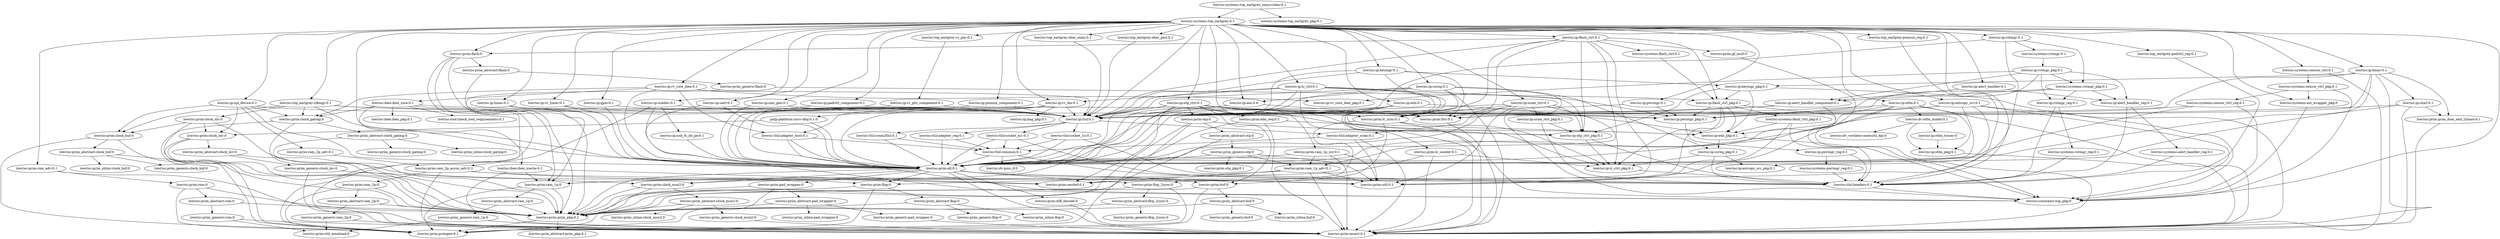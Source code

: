digraph dependencies {
"lowrisc:systems:top_earlgrey_nexysvideo:0.1"->"lowrisc:systems:top_earlgrey:0.1"
"lowrisc:systems:top_earlgrey_nexysvideo:0.1"->"lowrisc:systems:top_earlgrey_pkg:0.1"
"lowrisc:systems:top_earlgrey:0.1"->"lowrisc:ip:otp_ctrl:0.1"
"lowrisc:systems:top_earlgrey:0.1"->"lowrisc:prim:rom_adv:0.1"
"lowrisc:systems:top_earlgrey:0.1"->"lowrisc:top_earlgrey:xbar_main:0.1"
"lowrisc:systems:top_earlgrey:0.1"->"lowrisc:top_earlgrey:clkmgr:0.1"
"lowrisc:systems:top_earlgrey:0.1"->"lowrisc:ip:edn:0.1"
"lowrisc:systems:top_earlgrey:0.1"->"lowrisc:ip:pwrmgr:0.1"
"lowrisc:systems:top_earlgrey:0.1"->"lowrisc:ip:hmac:0.1"
"lowrisc:systems:top_earlgrey:0.1"->"lowrisc:prim:all:0.1"
"lowrisc:systems:top_earlgrey:0.1"->"lowrisc:ip:gpio:0.1"
"lowrisc:systems:top_earlgrey:0.1"->"lowrisc:ip:aes:0.6"
"lowrisc:systems:top_earlgrey:0.1"->"lowrisc:ip:lc_ctrl:0.1"
"lowrisc:systems:top_earlgrey:0.1"->"lowrisc:ip:csrng:0.1"
"lowrisc:systems:top_earlgrey:0.1"->"lowrisc:ip:sram_ctrl:0.1"
"lowrisc:systems:top_earlgrey:0.1"->"lowrisc:top_earlgrey:rv_plic:0.1"
"lowrisc:systems:top_earlgrey:0.1"->"lowrisc:ip:rv_core_ibex:0.1"
"lowrisc:systems:top_earlgrey:0.1"->"lowrisc:systems:sensor_ctrl:0.1"
"lowrisc:systems:top_earlgrey:0.1"->"lowrisc:ip:rv_dm:0.1"
"lowrisc:systems:top_earlgrey:0.1"->"lowrisc:ip:alert_handler:0.1"
"lowrisc:systems:top_earlgrey:0.1"->"lowrisc:ip:tlul:0.1"
"lowrisc:systems:top_earlgrey:0.1"->"lowrisc:ip:kmac:0.1"
"lowrisc:systems:top_earlgrey:0.1"->"lowrisc:ip:keymgr:0.1"
"lowrisc:systems:top_earlgrey:0.1"->"lowrisc:top_earlgrey:xbar_peri:0.1"
"lowrisc:systems:top_earlgrey:0.1"->"lowrisc:ip:flash_ctrl:0.1"
"lowrisc:systems:top_earlgrey:0.1"->"lowrisc:ip:nmi_gen:0.1"
"lowrisc:systems:top_earlgrey:0.1"->"lowrisc:prim:flash:0"
"lowrisc:systems:top_earlgrey:0.1"->"lowrisc:ip:padctrl_component:0.1"
"lowrisc:systems:top_earlgrey:0.1"->"lowrisc:ip:pinmux_component:0.1"
"lowrisc:systems:top_earlgrey:0.1"->"lowrisc:ip:uart:0.1"
"lowrisc:systems:top_earlgrey:0.1"->"lowrisc:constants:top_pkg:0"
"lowrisc:systems:top_earlgrey:0.1"->"lowrisc:systems:ast_wrapper_pkg:0"
"lowrisc:systems:top_earlgrey:0.1"->"lowrisc:tlul:headers:0.1"
"lowrisc:systems:top_earlgrey:0.1"->"lowrisc:top_earlgrey:padctrl_reg:0.1"
"lowrisc:systems:top_earlgrey:0.1"->"lowrisc:prim:ram_1p_scr:0.1"
"lowrisc:systems:top_earlgrey:0.1"->"lowrisc:ip:usbdev:0.1"
"lowrisc:systems:top_earlgrey:0.1"->"lowrisc:ip:rv_timer:0.1"
"lowrisc:systems:top_earlgrey:0.1"->"lowrisc:ip:rstmgr:0.1"
"lowrisc:systems:top_earlgrey:0.1"->"lowrisc:top_earlgrey:pinmux_reg:0.1"
"lowrisc:systems:top_earlgrey:0.1"->"lowrisc:ip:spi_device:0.1"
"lowrisc:systems:top_earlgrey:0.1"->"lowrisc:ip:otbn:0.1"
"lowrisc:systems:top_earlgrey:0.1"->"lowrisc:ip:entropy_src:0.1"
"lowrisc:prim:all:0.1"->"lowrisc:prim:flop_2sync:0"
"lowrisc:prim:all:0.1"->"lowrisc:prim:diff_decode:0"
"lowrisc:prim:all:0.1"->"lowrisc:prim:pad_wrapper:0"
"lowrisc:prim:all:0.1"->"lowrisc:prim:flop:0"
"lowrisc:prim:all:0.1"->"lowrisc:prim:prim_pkg:0.1"
"lowrisc:prim:all:0.1"->"lowrisc:prim:clock_mux2:0"
"lowrisc:prim:all:0.1"->"lowrisc:prim:buf:0"
"lowrisc:prim:all:0.1"->"lowrisc:prim:assert:0.1"
"lowrisc:prim:all:0.1"->"lowrisc:prim:util:0.1"
"lowrisc:prim:flop_2sync:0"->"lowrisc:prim:primgen:0.1"
"lowrisc:prim:flop_2sync:0"->"lowrisc:prim:prim_pkg:0.1"
"lowrisc:prim:flop_2sync:0"->"lowrisc:prim_abstract:flop_2sync:0"
"lowrisc:prim_abstract:flop_2sync:0"->"lowrisc:prim:prim_pkg:0.1"
"lowrisc:prim_abstract:flop_2sync:0"->"lowrisc:prim_generic:flop_2sync:0"
"lowrisc:prim:flop:0"->"lowrisc:prim:primgen:0.1"
"lowrisc:prim:flop:0"->"lowrisc:prim:prim_pkg:0.1"
"lowrisc:prim:flop:0"->"lowrisc:prim_abstract:flop:0"
"lowrisc:prim_abstract:flop:0"->"lowrisc:prim:prim_pkg:0.1"
"lowrisc:prim_abstract:flop:0"->"lowrisc:prim_xilinx:flop:0"
"lowrisc:prim_abstract:flop:0"->"lowrisc:prim_generic:flop:0"
"lowrisc:prim:buf:0"->"lowrisc:prim:primgen:0.1"
"lowrisc:prim:buf:0"->"lowrisc:prim:prim_pkg:0.1"
"lowrisc:prim:buf:0"->"lowrisc:prim_abstract:buf:0"
"lowrisc:prim_abstract:buf:0"->"lowrisc:prim:prim_pkg:0.1"
"lowrisc:prim_abstract:buf:0"->"lowrisc:prim_generic:buf:0"
"lowrisc:prim_abstract:buf:0"->"lowrisc:prim_xilinx:buf:0"
"lowrisc:prim:clock_mux2:0"->"lowrisc:prim:primgen:0.1"
"lowrisc:prim:clock_mux2:0"->"lowrisc:prim:prim_pkg:0.1"
"lowrisc:prim:clock_mux2:0"->"lowrisc:prim_abstract:clock_mux2:0"
"lowrisc:prim_abstract:clock_mux2:0"->"lowrisc:prim:prim_pkg:0.1"
"lowrisc:prim_abstract:clock_mux2:0"->"lowrisc:prim_xilinx:clock_mux2:0"
"lowrisc:prim_abstract:clock_mux2:0"->"lowrisc:prim_generic:clock_mux2:0"
"lowrisc:prim_generic:clock_mux2:0"->"lowrisc:prim:assert:0.1"
"lowrisc:prim:prim_pkg:0.1"->"lowrisc:prim:primgen:0.1"
"lowrisc:prim:prim_pkg:0.1"->"lowrisc:prim_abstract:prim_pkg:0.1"
"lowrisc:prim:pad_wrapper:0"->"lowrisc:prim:primgen:0.1"
"lowrisc:prim:pad_wrapper:0"->"lowrisc:prim:prim_pkg:0.1"
"lowrisc:prim:pad_wrapper:0"->"lowrisc:prim_abstract:pad_wrapper:0"
"lowrisc:prim_abstract:pad_wrapper:0"->"lowrisc:prim:prim_pkg:0.1"
"lowrisc:prim_abstract:pad_wrapper:0"->"lowrisc:prim_generic:pad_wrapper:0"
"lowrisc:prim_abstract:pad_wrapper:0"->"lowrisc:prim_xilinx:pad_wrapper:0"
"lowrisc:prim_generic:pad_wrapper:0"->"lowrisc:prim:assert:0.1"
"lowrisc:prim:diff_decode:0"->"lowrisc:prim:assert:0.1"
"lowrisc:tlul:headers:0.1"->"lowrisc:constants:top_pkg:0"
"lowrisc:systems:ast_wrapper_pkg:0"->"lowrisc:constants:top_pkg:0"
"lowrisc:systems:sensor_ctrl:0.1"->"lowrisc:prim:assert:0.1"
"lowrisc:systems:sensor_ctrl:0.1"->"lowrisc:systems:sensor_ctrl_pkg:0.1"
"lowrisc:systems:sensor_ctrl_pkg:0.1"->"lowrisc:constants:top_pkg:0"
"lowrisc:systems:sensor_ctrl_pkg:0.1"->"lowrisc:systems:ast_wrapper_pkg:0"
"lowrisc:systems:sensor_ctrl_pkg:0.1"->"lowrisc:systems:sensor_ctrl_reg:0.1"
"lowrisc:systems:sensor_ctrl_reg:0.1"->"lowrisc:prim:all:0.1"
"lowrisc:systems:sensor_ctrl_reg:0.1"->"lowrisc:ip:tlul:0.1"
"lowrisc:systems:sensor_ctrl_reg:0.1"->"lowrisc:constants:top_pkg:0"
"lowrisc:ip:pwrmgr:0.1"->"lowrisc:ip:tlul:0.1"
"lowrisc:ip:pwrmgr:0.1"->"lowrisc:ip:pwrmgr_pkg:0.1"
"lowrisc:ip:pwrmgr_pkg:0.1"->"lowrisc:ip:pwrmgr_reg:0.1"
"lowrisc:ip:pwrmgr_reg:0.1"->"lowrisc:systems:pwrmgr_reg:0.1"
"lowrisc:ip:pwrmgr_reg:0.1"->"lowrisc:tlul:headers:0.1"
"lowrisc:systems:pwrmgr_reg:0.1"->"lowrisc:tlul:headers:0.1"
"lowrisc:ip:rstmgr:0.1"->"lowrisc:ip:tlul:0.1"
"lowrisc:ip:rstmgr:0.1"->"lowrisc:systems:rstmgr:0.1"
"lowrisc:ip:rstmgr:0.1"->"lowrisc:systems:rstmgr_pkg:0.1"
"lowrisc:ip:rstmgr:0.1"->"lowrisc:prim:clock_mux2:0"
"lowrisc:systems:rstmgr:0.1"->"lowrisc:ip:rstmgr_pkg:0.1"
"lowrisc:ip:rstmgr_pkg:0.1"->"lowrisc:ip:rv_core_ibex_pkg:0.1"
"lowrisc:ip:rstmgr_pkg:0.1"->"lowrisc:ip:alert_handler_component:0.1"
"lowrisc:ip:rstmgr_pkg:0.1"->"lowrisc:ip:rstmgr_reg:0.1"
"lowrisc:ip:rstmgr_pkg:0.1"->"lowrisc:systems:rstmgr_pkg:0.1"
"lowrisc:ip:rstmgr_pkg:0.1"->"lowrisc:ip:pwrmgr_pkg:0.1"
"lowrisc:ip:rstmgr_pkg:0.1"->"lowrisc:ip:alert_handler_reg:0.1"
"lowrisc:ip:alert_handler_component:0.1"->"lowrisc:prim:all:0.1"
"lowrisc:ip:alert_handler_component:0.1"->"lowrisc:ip:tlul:0.1"
"lowrisc:ip:alert_handler_component:0.1"->"lowrisc:prim:lfsr:0.1"
"lowrisc:prim:lfsr:0.1"->"lowrisc:prim:assert:0.1"
"lowrisc:ip:alert_handler_reg:0.1"->"lowrisc:systems:alert_handler_reg:0.1"
"lowrisc:ip:alert_handler_reg:0.1"->"lowrisc:tlul:headers:0.1"
"lowrisc:systems:alert_handler_reg:0.1"->"lowrisc:tlul:headers:0.1"
"lowrisc:ip:rstmgr_reg:0.1"->"lowrisc:systems:rstmgr_reg:0.1"
"lowrisc:ip:rstmgr_reg:0.1"->"lowrisc:tlul:headers:0.1"
"lowrisc:systems:rstmgr_reg:0.1"->"lowrisc:tlul:headers:0.1"
"lowrisc:systems:rstmgr_pkg:0.1"->"lowrisc:ip:alert_handler_component:0.1"
"lowrisc:systems:rstmgr_pkg:0.1"->"lowrisc:ip:pwrmgr_pkg:0.1"
"lowrisc:systems:rstmgr_pkg:0.1"->"lowrisc:ip:alert_handler_reg:0.1"
"lowrisc:systems:rstmgr_pkg:0.1"->"lowrisc:ip:rstmgr_reg:0.1"
"lowrisc:top_earlgrey:xbar_peri:0.1"->"lowrisc:ip:tlul:0.1"
"lowrisc:top_earlgrey:xbar_main:0.1"->"lowrisc:ip:tlul:0.1"
"lowrisc:ip:usbdev:0.1"->"lowrisc:prim:all:0.1"
"lowrisc:ip:usbdev:0.1"->"lowrisc:ip:tlul:0.1"
"lowrisc:ip:usbdev:0.1"->"lowrisc:prim:ram_2p_async_adv:0.1"
"lowrisc:ip:usbdev:0.1"->"lowrisc:ip:usb_fs_nb_pe:0.1"
"lowrisc:ip:usb_fs_nb_pe:0.1"->"lowrisc:prim:all:0.1"
"lowrisc:prim:ram_2p_async_adv:0.1"->"lowrisc:prim:assert:0.1"
"lowrisc:prim:ram_2p_async_adv:0.1"->"lowrisc:prim:secded:0.1"
"lowrisc:prim:ram_2p_async_adv:0.1"->"lowrisc:prim:util:0.1"
"lowrisc:prim:ram_2p_async_adv:0.1"->"lowrisc:prim:ram_2p:0"
"lowrisc:prim:ram_2p:0"->"lowrisc:prim:primgen:0.1"
"lowrisc:prim:ram_2p:0"->"lowrisc:prim:prim_pkg:0.1"
"lowrisc:prim:ram_2p:0"->"lowrisc:prim_abstract:ram_2p:0"
"lowrisc:prim_abstract:ram_2p:0"->"lowrisc:prim_generic:ram_2p:0"
"lowrisc:prim_abstract:ram_2p:0"->"lowrisc:prim:prim_pkg:0.1"
"lowrisc:prim_generic:ram_2p:0"->"lowrisc:prim:assert:0.1"
"lowrisc:prim_generic:ram_2p:0"->"lowrisc:prim:util_memload:0"
"lowrisc:ip:lc_ctrl:0.1"->"lowrisc:ip:tlul:0.1"
"lowrisc:ip:lc_ctrl:0.1"->"lowrisc:prim:lc_sender:0.1"
"lowrisc:ip:lc_ctrl:0.1"->"lowrisc:ip:lc_ctrl_pkg:0.1"
"lowrisc:ip:lc_ctrl:0.1"->"lowrisc:ip:otp_ctrl_pkg:0.1"
"lowrisc:ip:lc_ctrl:0.1"->"lowrisc:prim:lc_sync:0.1"
"lowrisc:ip:lc_ctrl:0.1"->"lowrisc:ip:pwrmgr_pkg:0.1"
"lowrisc:ip:lc_ctrl:0.1"->"lowrisc:prim:all:0.1"
"lowrisc:ip:lc_ctrl:0.1"->"lowrisc:ip:rv_dm:0.1"
"lowrisc:ip:otp_ctrl_pkg:0.1"->"lowrisc:ip:lc_ctrl_pkg:0.1"
"lowrisc:ip:otp_ctrl_pkg:0.1"->"lowrisc:tlul:headers:0.1"
"lowrisc:ip:lc_ctrl_pkg:0.1"->"lowrisc:tlul:headers:0.1"
"lowrisc:prim:lc_sender:0.1"->"lowrisc:prim:assert:0.1"
"lowrisc:prim:lc_sender:0.1"->"lowrisc:prim:flop:0"
"lowrisc:prim:lc_sender:0.1"->"lowrisc:ip:lc_ctrl_pkg:0.1"
"lowrisc:prim:lc_sync:0.1"->"lowrisc:prim:flop_2sync:0"
"lowrisc:prim:lc_sync:0.1"->"lowrisc:prim:assert:0.1"
"lowrisc:prim:lc_sync:0.1"->"lowrisc:ip:lc_ctrl_pkg:0.1"
"lowrisc:prim:lc_sync:0.1"->"lowrisc:prim:buf:0"
"lowrisc:ip:otp_ctrl:0.1"->"lowrisc:ip:tlul:0.1"
"lowrisc:ip:otp_ctrl:0.1"->"lowrisc:prim:edn_req:0.1"
"lowrisc:ip:otp_ctrl:0.1"->"lowrisc:prim:ram_1p:0"
"lowrisc:ip:otp_ctrl:0.1"->"lowrisc:ip:edn_pkg:0.1"
"lowrisc:ip:otp_ctrl:0.1"->"lowrisc:ip:otp_ctrl_pkg:0.1"
"lowrisc:ip:otp_ctrl:0.1"->"lowrisc:prim:lfsr:0.1"
"lowrisc:ip:otp_ctrl:0.1"->"lowrisc:prim:lc_sync:0.1"
"lowrisc:ip:otp_ctrl:0.1"->"lowrisc:ip:pwrmgr_pkg:0.1"
"lowrisc:ip:otp_ctrl:0.1"->"lowrisc:prim:buf:0"
"lowrisc:ip:otp_ctrl:0.1"->"lowrisc:prim:all:0.1"
"lowrisc:ip:otp_ctrl:0.1"->"lowrisc:prim:otp:0"
"lowrisc:ip:otp_ctrl:0.1"->"lowrisc:prim:secded:0.1"
"lowrisc:ip:edn_pkg:0.1"->"lowrisc:ip:csrng_pkg:0.1"
"lowrisc:ip:edn_pkg:0.1"->"lowrisc:tlul:headers:0.1"
"lowrisc:ip:csrng_pkg:0.1"->"lowrisc:ip:entropy_src_pkg:0.1"
"lowrisc:ip:csrng_pkg:0.1"->"lowrisc:ip:lc_ctrl_pkg:0.1"
"lowrisc:ip:csrng_pkg:0.1"->"lowrisc:tlul:headers:0.1"
"lowrisc:prim:edn_req:0.1"->"lowrisc:prim:all:0.1"
"lowrisc:prim:edn_req:0.1"->"lowrisc:prim:assert:0.1"
"lowrisc:prim:edn_req:0.1"->"lowrisc:ip:edn_pkg:0.1"
"lowrisc:prim:otp:0"->"lowrisc:prim:primgen:0.1"
"lowrisc:prim:otp:0"->"lowrisc:prim:prim_pkg:0.1"
"lowrisc:prim:otp:0"->"lowrisc:prim_abstract:otp:0"
"lowrisc:prim:otp:0"->"lowrisc:ip:otp_ctrl_pkg:0.1"
"lowrisc:prim_abstract:otp:0"->"lowrisc:prim:prim_pkg:0.1"
"lowrisc:prim_abstract:otp:0"->"lowrisc:prim_generic:otp:0"
"lowrisc:prim_generic:otp:0"->"lowrisc:prim:all:0.1"
"lowrisc:prim_generic:otp:0"->"lowrisc:prim:otp_pkg:0.1"
"lowrisc:prim_generic:otp:0"->"lowrisc:prim:ram_1p_adv:0.1"
"lowrisc:prim_generic:otp:0"->"lowrisc:prim:util:0.1"
"lowrisc:prim:ram_1p_adv:0.1"->"lowrisc:prim:assert:0.1"
"lowrisc:prim:ram_1p_adv:0.1"->"lowrisc:prim:secded:0.1"
"lowrisc:prim:ram_1p_adv:0.1"->"lowrisc:prim:util:0.1"
"lowrisc:prim:ram_1p_adv:0.1"->"lowrisc:prim:ram_1p:0"
"lowrisc:prim:ram_1p:0"->"lowrisc:prim:primgen:0.1"
"lowrisc:prim:ram_1p:0"->"lowrisc:prim:prim_pkg:0.1"
"lowrisc:prim:ram_1p:0"->"lowrisc:prim_abstract:ram_1p:0"
"lowrisc:prim_abstract:ram_1p:0"->"lowrisc:prim:prim_pkg:0.1"
"lowrisc:prim_abstract:ram_1p:0"->"lowrisc:prim_generic:ram_1p:0"
"lowrisc:prim_generic:ram_1p:0"->"lowrisc:prim:assert:0.1"
"lowrisc:prim_generic:ram_1p:0"->"lowrisc:prim:util_memload:0"
"lowrisc:ip:nmi_gen:0.1"->"lowrisc:prim:all:0.1"
"lowrisc:ip:nmi_gen:0.1"->"lowrisc:ip:tlul:0.1"
"lowrisc:ip:keymgr:0.1"->"lowrisc:ip:tlul:0.1"
"lowrisc:ip:keymgr:0.1"->"lowrisc:prim:lfsr:0.1"
"lowrisc:ip:keymgr:0.1"->"lowrisc:prim:lc_sync:0.1"
"lowrisc:ip:keymgr:0.1"->"lowrisc:prim:all:0.1"
"lowrisc:ip:keymgr:0.1"->"lowrisc:ip:keymgr_pkg:0.1"
"lowrisc:ip:keymgr_pkg:0.1"->"lowrisc:constants:top_pkg:0"
"lowrisc:ip:keymgr_pkg:0.1"->"lowrisc:ip:flash_ctrl_pkg:0.1"
"lowrisc:ip:keymgr_pkg:0.1"->"lowrisc:ip:edn_pkg:0.1"
"lowrisc:ip:keymgr_pkg:0.1"->"lowrisc:ip:otp_ctrl_pkg:0.1"
"lowrisc:ip:flash_ctrl_pkg:0.1"->"lowrisc:systems:flash_ctrl_pkg:0.1"
"lowrisc:ip:flash_ctrl_pkg:0.1"->"lowrisc:ip:lc_ctrl_pkg:0.1"
"lowrisc:ip:flash_ctrl_pkg:0.1"->"lowrisc:ip:pwrmgr_pkg:0.1"
"lowrisc:ip:flash_ctrl_pkg:0.1"->"lowrisc:constants:top_pkg:0"
"lowrisc:ip:flash_ctrl_pkg:0.1"->"lowrisc:ip:edn_pkg:0.1"
"lowrisc:ip:flash_ctrl_pkg:0.1"->"lowrisc:prim:util:0.1"
"lowrisc:systems:flash_ctrl_pkg:0.1"->"lowrisc:constants:top_pkg:0"
"lowrisc:systems:flash_ctrl_pkg:0.1"->"lowrisc:ip:edn_pkg:0.1"
"lowrisc:systems:flash_ctrl_pkg:0.1"->"lowrisc:prim:util:0.1"
"lowrisc:ip:sram_ctrl:0.1"->"lowrisc:ip:tlul:0.1"
"lowrisc:ip:sram_ctrl:0.1"->"lowrisc:ip:lc_ctrl_pkg:0.1"
"lowrisc:ip:sram_ctrl:0.1"->"lowrisc:tlul:adapter_sram:0.1"
"lowrisc:ip:sram_ctrl:0.1"->"lowrisc:ip:sram_ctrl_pkg:0.1"
"lowrisc:ip:sram_ctrl:0.1"->"lowrisc:ip:otp_ctrl_pkg:0.1"
"lowrisc:ip:sram_ctrl:0.1"->"lowrisc:prim:lc_sync:0.1"
"lowrisc:ip:sram_ctrl:0.1"->"lowrisc:prim:all:0.1"
"lowrisc:ip:sram_ctrl:0.1"->"lowrisc:prim:util:0.1"
"lowrisc:ip:sram_ctrl_pkg:0.1"->"lowrisc:ip:otp_ctrl_pkg:0.1"
"lowrisc:ip:sram_ctrl_pkg:0.1"->"lowrisc:tlul:headers:0.1"
"lowrisc:tlul:adapter_sram:0.1"->"lowrisc:prim:assert:0.1"
"lowrisc:tlul:adapter_sram:0.1"->"lowrisc:prim:util:0.1"
"lowrisc:tlul:adapter_sram:0.1"->"lowrisc:tlul:common:0.1"
"lowrisc:tlul:common:0.1"->"lowrisc:prim:all:0.1"
"lowrisc:tlul:common:0.1"->"lowrisc:dv:pins_if:0"
"lowrisc:tlul:common:0.1"->"lowrisc:tlul:headers:0.1"
"lowrisc:ip:flash_ctrl:0.1"->"lowrisc:ip:tlul:0.1"
"lowrisc:ip:flash_ctrl:0.1"->"lowrisc:prim:gf_mult:0"
"lowrisc:ip:flash_ctrl:0.1"->"lowrisc:prim:flash:0"
"lowrisc:ip:flash_ctrl:0.1"->"lowrisc:ip:otp_ctrl_pkg:0.1"
"lowrisc:ip:flash_ctrl:0.1"->"lowrisc:ip:flash_ctrl_pkg:0.1"
"lowrisc:ip:flash_ctrl:0.1"->"lowrisc:prim:lfsr:0.1"
"lowrisc:ip:flash_ctrl:0.1"->"lowrisc:prim:lc_sync:0.1"
"lowrisc:ip:flash_ctrl:0.1"->"lowrisc:systems:flash_ctrl:0.1"
"lowrisc:ip:flash_ctrl:0.1"->"lowrisc:prim:all:0.1"
"lowrisc:ip:flash_ctrl:0.1"->"lowrisc:prim:secded:0.1"
"lowrisc:systems:flash_ctrl:0.1"->"lowrisc:ip:flash_ctrl_pkg:0.1"
"lowrisc:prim:gf_mult:0"->"lowrisc:prim:assert:0.1"
"lowrisc:prim:flash:0"->"lowrisc:prim:primgen:0.1"
"lowrisc:prim:flash:0"->"lowrisc:prim:prim_pkg:0.1"
"lowrisc:prim:flash:0"->"lowrisc:prim_abstract:flash:0"
"lowrisc:prim:flash:0"->"lowrisc:prim:ram_1p:0"
"lowrisc:prim_abstract:flash:0"->"lowrisc:prim:prim_pkg:0.1"
"lowrisc:prim_abstract:flash:0"->"lowrisc:prim_generic:flash:0"
"lowrisc:prim_generic:flash:0"->"lowrisc:ip:flash_ctrl_pkg:0.1"
"lowrisc:prim_generic:flash:0"->"lowrisc:prim:ram_1p:0"
"lowrisc:prim:rom_adv:0.1"->"lowrisc:prim:assert:0.1"
"lowrisc:prim:rom_adv:0.1"->"lowrisc:prim:rom:0"
"lowrisc:prim:rom:0"->"lowrisc:prim:primgen:0.1"
"lowrisc:prim:rom:0"->"lowrisc:prim:prim_pkg:0.1"
"lowrisc:prim:rom:0"->"lowrisc:prim_abstract:rom:0"
"lowrisc:prim_abstract:rom:0"->"lowrisc:prim:prim_pkg:0.1"
"lowrisc:prim_abstract:rom:0"->"lowrisc:prim_generic:rom:0"
"lowrisc:prim_generic:rom:0"->"lowrisc:prim:assert:0.1"
"lowrisc:prim_generic:rom:0"->"lowrisc:prim:util_memload:0"
"lowrisc:prim:ram_1p_scr:0.1"->"lowrisc:prim:all:0.1"
"lowrisc:prim:ram_1p_scr:0.1"->"lowrisc:prim:assert:0.1"
"lowrisc:prim:ram_1p_scr:0.1"->"lowrisc:prim:ram_1p_adv:0.1"
"lowrisc:prim:ram_1p_scr:0.1"->"lowrisc:prim:util:0.1"
"lowrisc:ip:otbn:0.1"->"lowrisc:ip:tlul:0.1"
"lowrisc:ip:otbn:0.1"->"lowrisc:dv:otbn_model:0.1"
"lowrisc:ip:otbn:0.1"->"lowrisc:prim:ram_1p_adv:0.1"
"lowrisc:ip:otbn:0.1"->"lowrisc:ip:otbn_pkg:0.1"
"lowrisc:ip:otbn:0.1"->"lowrisc:prim:all:0.1"
"lowrisc:ip:otbn:0.1"->"lowrisc:prim:assert:0.1"
"lowrisc:ip:otbn:0.1"->"lowrisc:prim:util:0.1"
"lowrisc:dv:otbn_model:0.1"->"lowrisc:ip:otbn_tracer:0"
"lowrisc:dv:otbn_model:0.1"->"lowrisc:ip:otbn_pkg:0.1"
"lowrisc:dv:otbn_model:0.1"->"lowrisc:dv_verilator:memutil_dpi:0"
"lowrisc:ip:otbn_tracer:0"->"lowrisc:ip:otbn_pkg:0.1"
"lowrisc:ip:otbn_pkg:0.1"->"lowrisc:prim:assert:0.1"
"lowrisc:ip:kmac:0.1"->"lowrisc:ip:tlul:0.1"
"lowrisc:ip:kmac:0.1"->"lowrisc:ip:sha3:0.1"
"lowrisc:ip:kmac:0.1"->"lowrisc:ip:edn_pkg:0.1"
"lowrisc:ip:kmac:0.1"->"lowrisc:prim:all:0.1"
"lowrisc:ip:kmac:0.1"->"lowrisc:prim:assert:0.1"
"lowrisc:ip:kmac:0.1"->"lowrisc:ip:keymgr_pkg:0.1"
"lowrisc:ip:kmac:0.1"->"lowrisc:prim:prim_dom_and_2share:0.1"
"lowrisc:ip:sha3:0.1"->"lowrisc:prim:all:0.1"
"lowrisc:ip:sha3:0.1"->"lowrisc:prim:assert:0.1"
"lowrisc:ip:sha3:0.1"->"lowrisc:ip:tlul:0.1"
"lowrisc:ip:sha3:0.1"->"lowrisc:prim:prim_dom_and_2share:0.1"
"lowrisc:prim:prim_dom_and_2share:0.1"->"lowrisc:prim:assert:0.1"
"lowrisc:ip:hmac:0.1"->"lowrisc:prim:all:0.1"
"lowrisc:ip:hmac:0.1"->"lowrisc:ip:tlul:0.1"
"lowrisc:ip:edn:0.1"->"lowrisc:ip:tlul:0.1"
"lowrisc:ip:edn:0.1"->"lowrisc:prim:all:0.1"
"lowrisc:ip:edn:0.1"->"lowrisc:constants:top_pkg:0"
"lowrisc:ip:edn:0.1"->"lowrisc:prim:assert:0.1"
"lowrisc:ip:edn:0.1"->"lowrisc:ip:edn_pkg:0.1"
"lowrisc:ip:csrng:0.1"->"lowrisc:ip:tlul:0.1"
"lowrisc:ip:csrng:0.1"->"lowrisc:prim:all:0.1"
"lowrisc:ip:csrng:0.1"->"lowrisc:ip:csrng_pkg:0.1"
"lowrisc:ip:csrng:0.1"->"lowrisc:prim:lc_sync:0.1"
"lowrisc:ip:csrng:0.1"->"lowrisc:constants:top_pkg:0"
"lowrisc:ip:csrng:0.1"->"lowrisc:prim:assert:0.1"
"lowrisc:ip:csrng:0.1"->"lowrisc:ip:aes:0.6"
"lowrisc:ip:entropy_src:0.1"->"lowrisc:ip:tlul:0.1"
"lowrisc:ip:entropy_src:0.1"->"lowrisc:prim:all:0.1"
"lowrisc:ip:entropy_src:0.1"->"lowrisc:prim:lfsr:0.1"
"lowrisc:ip:entropy_src:0.1"->"lowrisc:ip:entropy_src_pkg:0.1"
"lowrisc:ip:entropy_src:0.1"->"lowrisc:constants:top_pkg:0"
"lowrisc:ip:entropy_src:0.1"->"lowrisc:prim:assert:0.1"
"lowrisc:ip:aes:0.6"->"lowrisc:prim:all:0.1"
"lowrisc:ip:aes:0.6"->"lowrisc:ip:tlul:0.1"
"lowrisc:ip:aes:0.6"->"lowrisc:prim:lfsr:0.1"
"lowrisc:ip:spi_device:0.1"->"lowrisc:ip:tlul:0.1"
"lowrisc:ip:spi_device:0.1"->"lowrisc:prim:ram_2p_adv:0.1"
"lowrisc:ip:spi_device:0.1"->"lowrisc:prim:clock_gating:0"
"lowrisc:ip:spi_device:0.1"->"lowrisc:prim:clock_inv:0"
"lowrisc:ip:spi_device:0.1"->"lowrisc:prim:all:0.1"
"lowrisc:ip:spi_device:0.1"->"lowrisc:prim:clock_buf:0"
"lowrisc:prim:ram_2p_adv:0.1"->"lowrisc:prim:ram_2p_async_adv:0.1"
"lowrisc:prim:clock_inv:0"->"lowrisc:prim:primgen:0.1"
"lowrisc:prim:clock_inv:0"->"lowrisc:prim:prim_pkg:0.1"
"lowrisc:prim:clock_inv:0"->"lowrisc:prim_abstract:clock_inv:0"
"lowrisc:prim_abstract:clock_inv:0"->"lowrisc:prim:prim_pkg:0.1"
"lowrisc:prim_abstract:clock_inv:0"->"lowrisc:prim_generic:clock_inv:0"
"lowrisc:prim_generic:clock_inv:0"->"lowrisc:prim:assert:0.1"
"lowrisc:prim_generic:clock_inv:0"->"lowrisc:prim:clock_mux2:0"
"lowrisc:prim:clock_gating:0"->"lowrisc:prim:primgen:0.1"
"lowrisc:prim:clock_gating:0"->"lowrisc:prim:prim_pkg:0.1"
"lowrisc:prim:clock_gating:0"->"lowrisc:prim_abstract:clock_gating:0"
"lowrisc:prim_abstract:clock_gating:0"->"lowrisc:prim:prim_pkg:0.1"
"lowrisc:prim_abstract:clock_gating:0"->"lowrisc:prim_xilinx:clock_gating:0"
"lowrisc:prim_abstract:clock_gating:0"->"lowrisc:prim_generic:clock_gating:0"
"lowrisc:prim:clock_buf:0"->"lowrisc:prim:primgen:0.1"
"lowrisc:prim:clock_buf:0"->"lowrisc:prim:prim_pkg:0.1"
"lowrisc:prim:clock_buf:0"->"lowrisc:prim_abstract:clock_buf:0"
"lowrisc:prim_abstract:clock_buf:0"->"lowrisc:prim:prim_pkg:0.1"
"lowrisc:prim_abstract:clock_buf:0"->"lowrisc:prim_generic:clock_buf:0"
"lowrisc:prim_abstract:clock_buf:0"->"lowrisc:prim_xilinx:clock_buf:0"
"lowrisc:ip:tlul:0.1"->"lowrisc:tlul:adapter_reg:0.1"
"lowrisc:ip:tlul:0.1"->"lowrisc:tlul:adapter_sram:0.1"
"lowrisc:ip:tlul:0.1"->"lowrisc:tlul:socket_m1:0.1"
"lowrisc:ip:tlul:0.1"->"lowrisc:tlul:sram2tlul:0.1"
"lowrisc:ip:tlul:0.1"->"lowrisc:tlul:socket_1n:0.1"
"lowrisc:tlul:sram2tlul:0.1"->"lowrisc:prim:all:0.1"
"lowrisc:tlul:sram2tlul:0.1"->"lowrisc:tlul:common:0.1"
"lowrisc:tlul:adapter_reg:0.1"->"lowrisc:prim:all:0.1"
"lowrisc:tlul:adapter_reg:0.1"->"lowrisc:tlul:common:0.1"
"lowrisc:tlul:socket_m1:0.1"->"lowrisc:prim:all:0.1"
"lowrisc:tlul:socket_m1:0.1"->"lowrisc:tlul:common:0.1"
"lowrisc:tlul:socket_m1:0.1"->"lowrisc:tlul:headers:0.1"
"lowrisc:tlul:socket_1n:0.1"->"lowrisc:prim:all:0.1"
"lowrisc:tlul:socket_1n:0.1"->"lowrisc:tlul:common:0.1"
"lowrisc:tlul:socket_1n:0.1"->"lowrisc:tlul:headers:0.1"
"lowrisc:ip:rv_timer:0.1"->"lowrisc:prim:all:0.1"
"lowrisc:ip:rv_timer:0.1"->"lowrisc:ip:tlul:0.1"
"lowrisc:ip:padctrl_component:0.1"->"lowrisc:prim:all:0.1"
"lowrisc:ip:padctrl_component:0.1"->"lowrisc:ip:tlul:0.1"
"lowrisc:ip:pinmux_component:0.1"->"lowrisc:prim:all:0.1"
"lowrisc:ip:pinmux_component:0.1"->"lowrisc:ip:tlul:0.1"
"lowrisc:top_earlgrey:padctrl_reg:0.1"->"lowrisc:tlul:headers:0.1"
"lowrisc:top_earlgrey:pinmux_reg:0.1"->"lowrisc:tlul:headers:0.1"
"lowrisc:top_earlgrey:rv_plic:0.1"->"lowrisc:ip:rv_plic_component:0.1"
"lowrisc:ip:rv_plic_component:0.1"->"lowrisc:prim:all:0.1"
"lowrisc:ip:rv_plic_component:0.1"->"lowrisc:ip:tlul:0.1"
"lowrisc:ip:rv_dm:0.1"->"lowrisc:ip:tlul:0.1"
"lowrisc:ip:rv_dm:0.1"->"lowrisc:ip:jtag_pkg:0.1"
"lowrisc:ip:rv_dm:0.1"->"lowrisc:tlul:adapter_host:0.1"
"lowrisc:ip:rv_dm:0.1"->"lowrisc:prim:all:0.1"
"lowrisc:ip:rv_dm:0.1"->"pulp-platform:riscv-dbg:0.1:0"
"pulp-platform:riscv-dbg:0.1:0"->"lowrisc:prim:all:0.1"
"pulp-platform:riscv-dbg:0.1:0"->"lowrisc:prim:clock_inv:0"
"lowrisc:tlul:adapter_host:0.1"->"lowrisc:prim:all:0.1"
"lowrisc:tlul:adapter_host:0.1"->"lowrisc:constants:top_pkg:0"
"lowrisc:tlul:adapter_host:0.1"->"lowrisc:tlul:common:0.1"
"lowrisc:ip:rv_core_ibex:0.1"->"lowrisc:ip:tlul:0.1"
"lowrisc:ip:rv_core_ibex:0.1"->"lowrisc:ip:rv_core_ibex_pkg:0.1"
"lowrisc:ip:rv_core_ibex:0.1"->"lowrisc:prim:clock_gating:0"
"lowrisc:ip:rv_core_ibex:0.1"->"lowrisc:tlul:adapter_host:0.1"
"lowrisc:ip:rv_core_ibex:0.1"->"lowrisc:ibex:ibex_core:0.1"
"lowrisc:ip:rv_core_ibex:0.1"->"lowrisc:prim:all:0.1"
"lowrisc:ibex:ibex_core:0.1"->"lowrisc:ibex:ibex_pkg:0.1"
"lowrisc:ibex:ibex_core:0.1"->"lowrisc:prim:clock_gating:0"
"lowrisc:ibex:ibex_core:0.1"->"lowrisc:tool:check_tool_requirements:0.1"
"lowrisc:ibex:ibex_core:0.1"->"lowrisc:prim:lfsr:0.1"
"lowrisc:ibex:ibex_core:0.1"->"lowrisc:ibex:ibex_icache:0.1"
"lowrisc:ibex:ibex_core:0.1"->"lowrisc:prim:assert:0.1"
"lowrisc:ibex:ibex_icache:0.1"->"lowrisc:prim:assert:0.1"
"lowrisc:ibex:ibex_icache:0.1"->"lowrisc:prim:secded:0.1"
"lowrisc:ibex:ibex_icache:0.1"->"lowrisc:prim:ram_1p:0"
"lowrisc:ip:gpio:0.1"->"lowrisc:prim:all:0.1"
"lowrisc:ip:gpio:0.1"->"lowrisc:ip:tlul:0.1"
"lowrisc:ip:alert_handler:0.1"->"lowrisc:ip:alert_handler_component:0.1"
"lowrisc:ip:alert_handler:0.1"->"lowrisc:ip:alert_handler_reg:0.1"
"lowrisc:top_earlgrey:clkmgr:0.1"->"lowrisc:ip:tlul:0.1"
"lowrisc:top_earlgrey:clkmgr:0.1"->"lowrisc:prim:clock_gating:0"
"lowrisc:top_earlgrey:clkmgr:0.1"->"lowrisc:prim:clock_div:0"
"lowrisc:top_earlgrey:clkmgr:0.1"->"lowrisc:ip:pwrmgr_pkg:0.1"
"lowrisc:top_earlgrey:clkmgr:0.1"->"lowrisc:prim:all:0.1"
"lowrisc:top_earlgrey:clkmgr:0.1"->"lowrisc:prim:clock_buf:0"
"lowrisc:prim:clock_div:0"->"lowrisc:prim:prim_pkg:0.1"
"lowrisc:prim:clock_div:0"->"lowrisc:prim:flop:0"
"lowrisc:prim:clock_div:0"->"lowrisc:prim:clock_inv:0"
"lowrisc:prim:clock_div:0"->"lowrisc:prim:clock_buf:0"
"lowrisc:ip:uart:0.1"->"lowrisc:constants:top_pkg:0"
"lowrisc:ip:uart:0.1"->"lowrisc:ip:tlul:0.1"
"lowrisc:ip:uart:0.1"->"lowrisc:prim:all:0.1"
}
